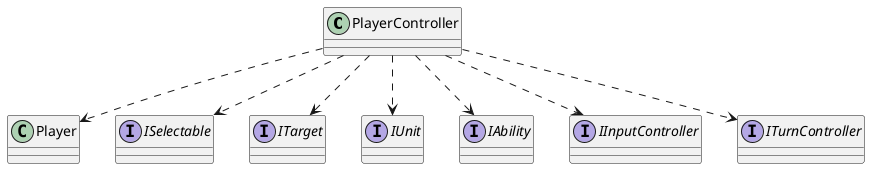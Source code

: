 @startuml

class PlayerController

class Player

interface ISelectable
interface ITarget
interface IUnit
interface IAbility

interface IInputController
interface ITurnController

PlayerController ..> Player
PlayerController ..> IInputController
PlayerController ..> ITurnController

PlayerController ..> ISelectable
PlayerController ..> ITarget
PlayerController ..> IUnit
PlayerController ..> IAbility

@enduml